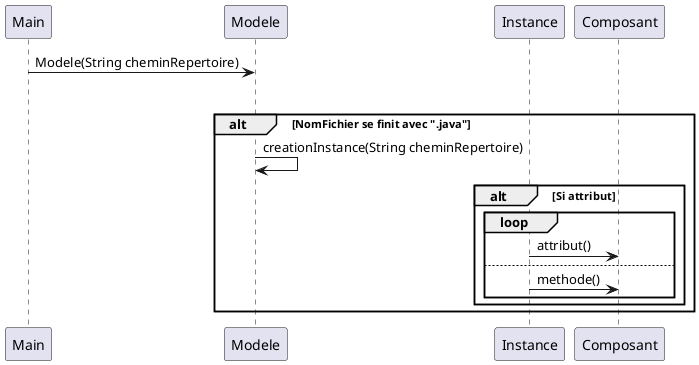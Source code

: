 @startuml
'https://plantuml.com/sequence-diagram

participant Main
participant Modele
participant Instance
participant Composant



 Main -> Modele: Modele(String cheminRepertoire)

loop Instance instance : List<Fichier>
alt NomFichier se finit avec ".java"
Modele->Modele:creationInstance(String cheminRepertoire)
alt Si attribut
loop
Instance->Composant:attribut()
else
Instance->Composant:methode()
end
end
end
@enduml